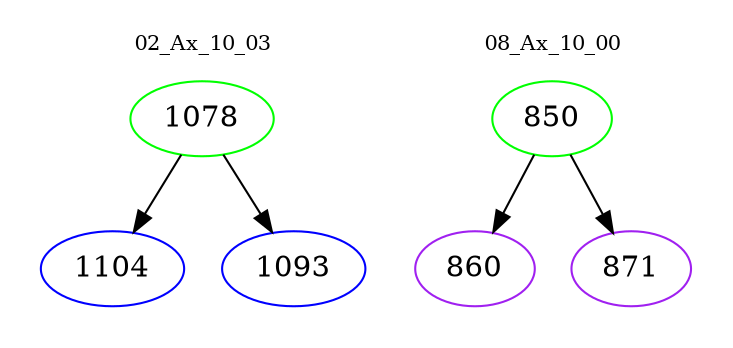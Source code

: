 digraph{
subgraph cluster_0 {
color = white
label = "02_Ax_10_03";
fontsize=10;
T0_1078 [label="1078", color="green"]
T0_1078 -> T0_1104 [color="black"]
T0_1104 [label="1104", color="blue"]
T0_1078 -> T0_1093 [color="black"]
T0_1093 [label="1093", color="blue"]
}
subgraph cluster_1 {
color = white
label = "08_Ax_10_00";
fontsize=10;
T1_850 [label="850", color="green"]
T1_850 -> T1_860 [color="black"]
T1_860 [label="860", color="purple"]
T1_850 -> T1_871 [color="black"]
T1_871 [label="871", color="purple"]
}
}
